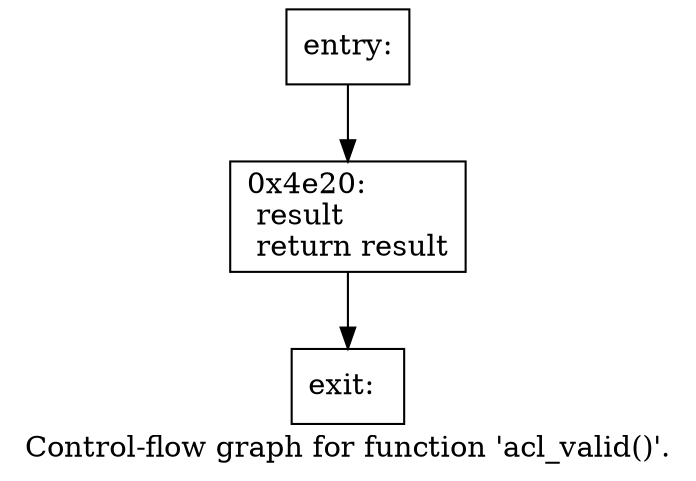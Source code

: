 digraph "Control-flow graph for function 'acl_valid()'." {
  label="Control-flow graph for function 'acl_valid()'.";
  node [shape=record];

  Node081A32D8 [label="{entry:\l}"];
  Node081A32D8 -> Node081A3128;
  Node081A3128 [label="{0x4e20:\l  result\l  return result\l}"];
  Node081A3128 -> Node081A3320;
  Node081A3320 [label="{exit:\l}"];

}
